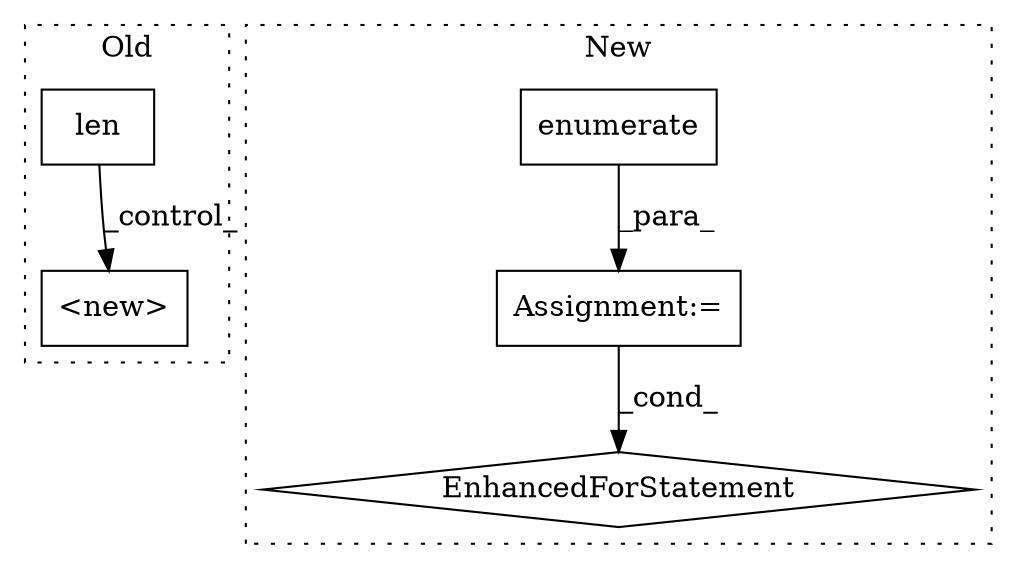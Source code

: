 digraph G {
subgraph cluster0 {
1 [label="<new>" a="14" s="17775" l="19" shape="box"];
3 [label="len" a="32" s="17389,17410" l="4,1" shape="box"];
label = "Old";
style="dotted";
}
subgraph cluster1 {
2 [label="enumerate" a="32" s="17788,17815" l="10,1" shape="box"];
4 [label="Assignment:=" a="7" s="17706,17816" l="63,2" shape="box"];
5 [label="EnhancedForStatement" a="70" s="17706,17816" l="63,2" shape="diamond"];
label = "New";
style="dotted";
}
2 -> 4 [label="_para_"];
3 -> 1 [label="_control_"];
4 -> 5 [label="_cond_"];
}